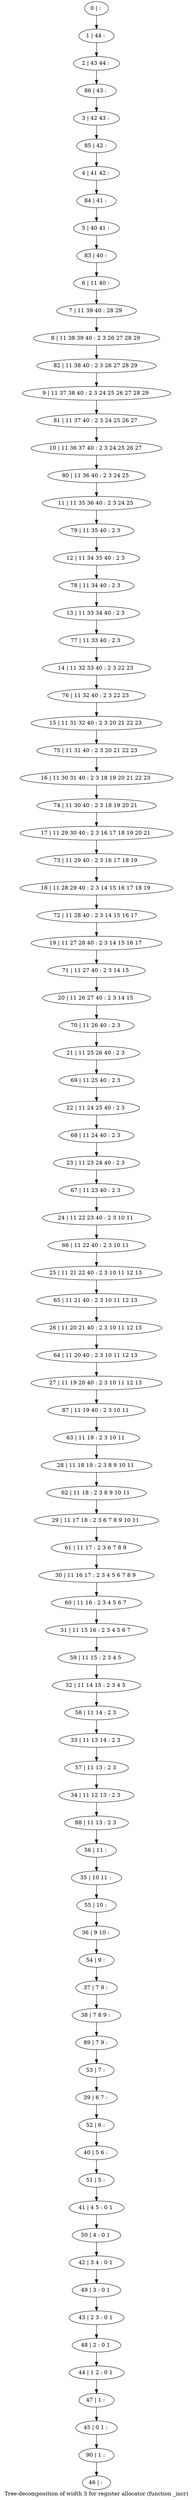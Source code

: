 digraph G {
graph [label="Tree-decomposition of width 3 for register allocator (function _incr)"]
0[label="0 | : "];
1[label="1 | 44 : "];
2[label="2 | 43 44 : "];
3[label="3 | 42 43 : "];
4[label="4 | 41 42 : "];
5[label="5 | 40 41 : "];
6[label="6 | 11 40 : "];
7[label="7 | 11 39 40 : 28 29 "];
8[label="8 | 11 38 39 40 : 2 3 26 27 28 29 "];
9[label="9 | 11 37 38 40 : 2 3 24 25 26 27 28 29 "];
10[label="10 | 11 36 37 40 : 2 3 24 25 26 27 "];
11[label="11 | 11 35 36 40 : 2 3 24 25 "];
12[label="12 | 11 34 35 40 : 2 3 "];
13[label="13 | 11 33 34 40 : 2 3 "];
14[label="14 | 11 32 33 40 : 2 3 22 23 "];
15[label="15 | 11 31 32 40 : 2 3 20 21 22 23 "];
16[label="16 | 11 30 31 40 : 2 3 18 19 20 21 22 23 "];
17[label="17 | 11 29 30 40 : 2 3 16 17 18 19 20 21 "];
18[label="18 | 11 28 29 40 : 2 3 14 15 16 17 18 19 "];
19[label="19 | 11 27 28 40 : 2 3 14 15 16 17 "];
20[label="20 | 11 26 27 40 : 2 3 14 15 "];
21[label="21 | 11 25 26 40 : 2 3 "];
22[label="22 | 11 24 25 40 : 2 3 "];
23[label="23 | 11 23 24 40 : 2 3 "];
24[label="24 | 11 22 23 40 : 2 3 10 11 "];
25[label="25 | 11 21 22 40 : 2 3 10 11 12 13 "];
26[label="26 | 11 20 21 40 : 2 3 10 11 12 13 "];
27[label="27 | 11 19 20 40 : 2 3 10 11 12 13 "];
28[label="28 | 11 18 19 : 2 3 8 9 10 11 "];
29[label="29 | 11 17 18 : 2 3 6 7 8 9 10 11 "];
30[label="30 | 11 16 17 : 2 3 4 5 6 7 8 9 "];
31[label="31 | 11 15 16 : 2 3 4 5 6 7 "];
32[label="32 | 11 14 15 : 2 3 4 5 "];
33[label="33 | 11 13 14 : 2 3 "];
34[label="34 | 11 12 13 : 2 3 "];
35[label="35 | 10 11 : "];
36[label="36 | 9 10 : "];
37[label="37 | 7 9 : "];
38[label="38 | 7 8 9 : "];
39[label="39 | 6 7 : "];
40[label="40 | 5 6 : "];
41[label="41 | 4 5 : 0 1 "];
42[label="42 | 3 4 : 0 1 "];
43[label="43 | 2 3 : 0 1 "];
44[label="44 | 1 2 : 0 1 "];
45[label="45 | 0 1 : "];
46[label="46 | : "];
47[label="47 | 1 : "];
48[label="48 | 2 : 0 1 "];
49[label="49 | 3 : 0 1 "];
50[label="50 | 4 : 0 1 "];
51[label="51 | 5 : "];
52[label="52 | 6 : "];
53[label="53 | 7 : "];
54[label="54 | 9 : "];
55[label="55 | 10 : "];
56[label="56 | 11 : "];
57[label="57 | 11 13 : 2 3 "];
58[label="58 | 11 14 : 2 3 "];
59[label="59 | 11 15 : 2 3 4 5 "];
60[label="60 | 11 16 : 2 3 4 5 6 7 "];
61[label="61 | 11 17 : 2 3 6 7 8 9 "];
62[label="62 | 11 18 : 2 3 8 9 10 11 "];
63[label="63 | 11 19 : 2 3 10 11 "];
64[label="64 | 11 20 40 : 2 3 10 11 12 13 "];
65[label="65 | 11 21 40 : 2 3 10 11 12 13 "];
66[label="66 | 11 22 40 : 2 3 10 11 "];
67[label="67 | 11 23 40 : 2 3 "];
68[label="68 | 11 24 40 : 2 3 "];
69[label="69 | 11 25 40 : 2 3 "];
70[label="70 | 11 26 40 : 2 3 "];
71[label="71 | 11 27 40 : 2 3 14 15 "];
72[label="72 | 11 28 40 : 2 3 14 15 16 17 "];
73[label="73 | 11 29 40 : 2 3 16 17 18 19 "];
74[label="74 | 11 30 40 : 2 3 18 19 20 21 "];
75[label="75 | 11 31 40 : 2 3 20 21 22 23 "];
76[label="76 | 11 32 40 : 2 3 22 23 "];
77[label="77 | 11 33 40 : 2 3 "];
78[label="78 | 11 34 40 : 2 3 "];
79[label="79 | 11 35 40 : 2 3 "];
80[label="80 | 11 36 40 : 2 3 24 25 "];
81[label="81 | 11 37 40 : 2 3 24 25 26 27 "];
82[label="82 | 11 38 40 : 2 3 26 27 28 29 "];
83[label="83 | 40 : "];
84[label="84 | 41 : "];
85[label="85 | 42 : "];
86[label="86 | 43 : "];
87[label="87 | 11 19 40 : 2 3 10 11 "];
88[label="88 | 11 13 : 2 3 "];
89[label="89 | 7 9 : "];
90[label="90 | 1 : "];
0->1 ;
1->2 ;
6->7 ;
7->8 ;
37->38 ;
47->45 ;
44->47 ;
48->44 ;
43->48 ;
49->43 ;
42->49 ;
50->42 ;
41->50 ;
51->41 ;
40->51 ;
52->40 ;
39->52 ;
53->39 ;
54->37 ;
36->54 ;
55->36 ;
35->55 ;
56->35 ;
57->34 ;
33->57 ;
58->33 ;
32->58 ;
59->32 ;
31->59 ;
60->31 ;
30->60 ;
61->30 ;
29->61 ;
62->29 ;
28->62 ;
63->28 ;
64->27 ;
26->64 ;
65->26 ;
25->65 ;
66->25 ;
24->66 ;
67->24 ;
23->67 ;
68->23 ;
22->68 ;
69->22 ;
21->69 ;
70->21 ;
20->70 ;
71->20 ;
19->71 ;
72->19 ;
18->72 ;
73->18 ;
17->73 ;
74->17 ;
16->74 ;
75->16 ;
15->75 ;
76->15 ;
14->76 ;
77->14 ;
13->77 ;
78->13 ;
12->78 ;
79->12 ;
11->79 ;
80->11 ;
10->80 ;
81->10 ;
9->81 ;
82->9 ;
8->82 ;
83->6 ;
5->83 ;
84->5 ;
4->84 ;
85->4 ;
3->85 ;
86->3 ;
2->86 ;
87->63 ;
27->87 ;
88->56 ;
34->88 ;
89->53 ;
38->89 ;
90->46 ;
45->90 ;
}
